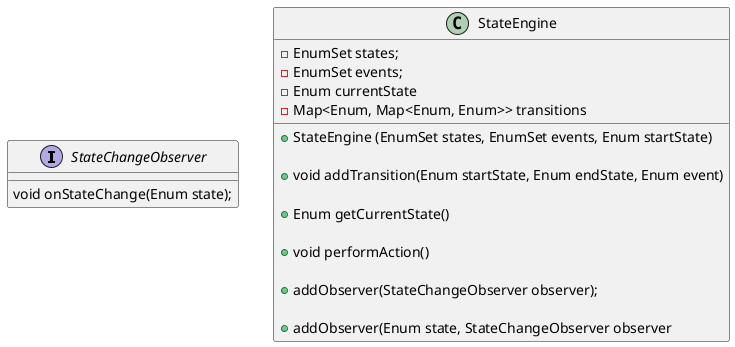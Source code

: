 @startuml
Interface StateChangeObserver {
    void onStateChange(Enum state);
}

Class StateEngine {
    -EnumSet states;
    -EnumSet events;
    -Enum currentState
    -Map<Enum, Map<Enum, Enum>> transitions

    +StateEngine (EnumSet states, EnumSet events, Enum startState)

    +void addTransition(Enum startState, Enum endState, Enum event)

    +Enum getCurrentState()

    +void performAction()

    +addObserver(StateChangeObserver observer);

    +addObserver(Enum state, StateChangeObserver observer
}
@enduml